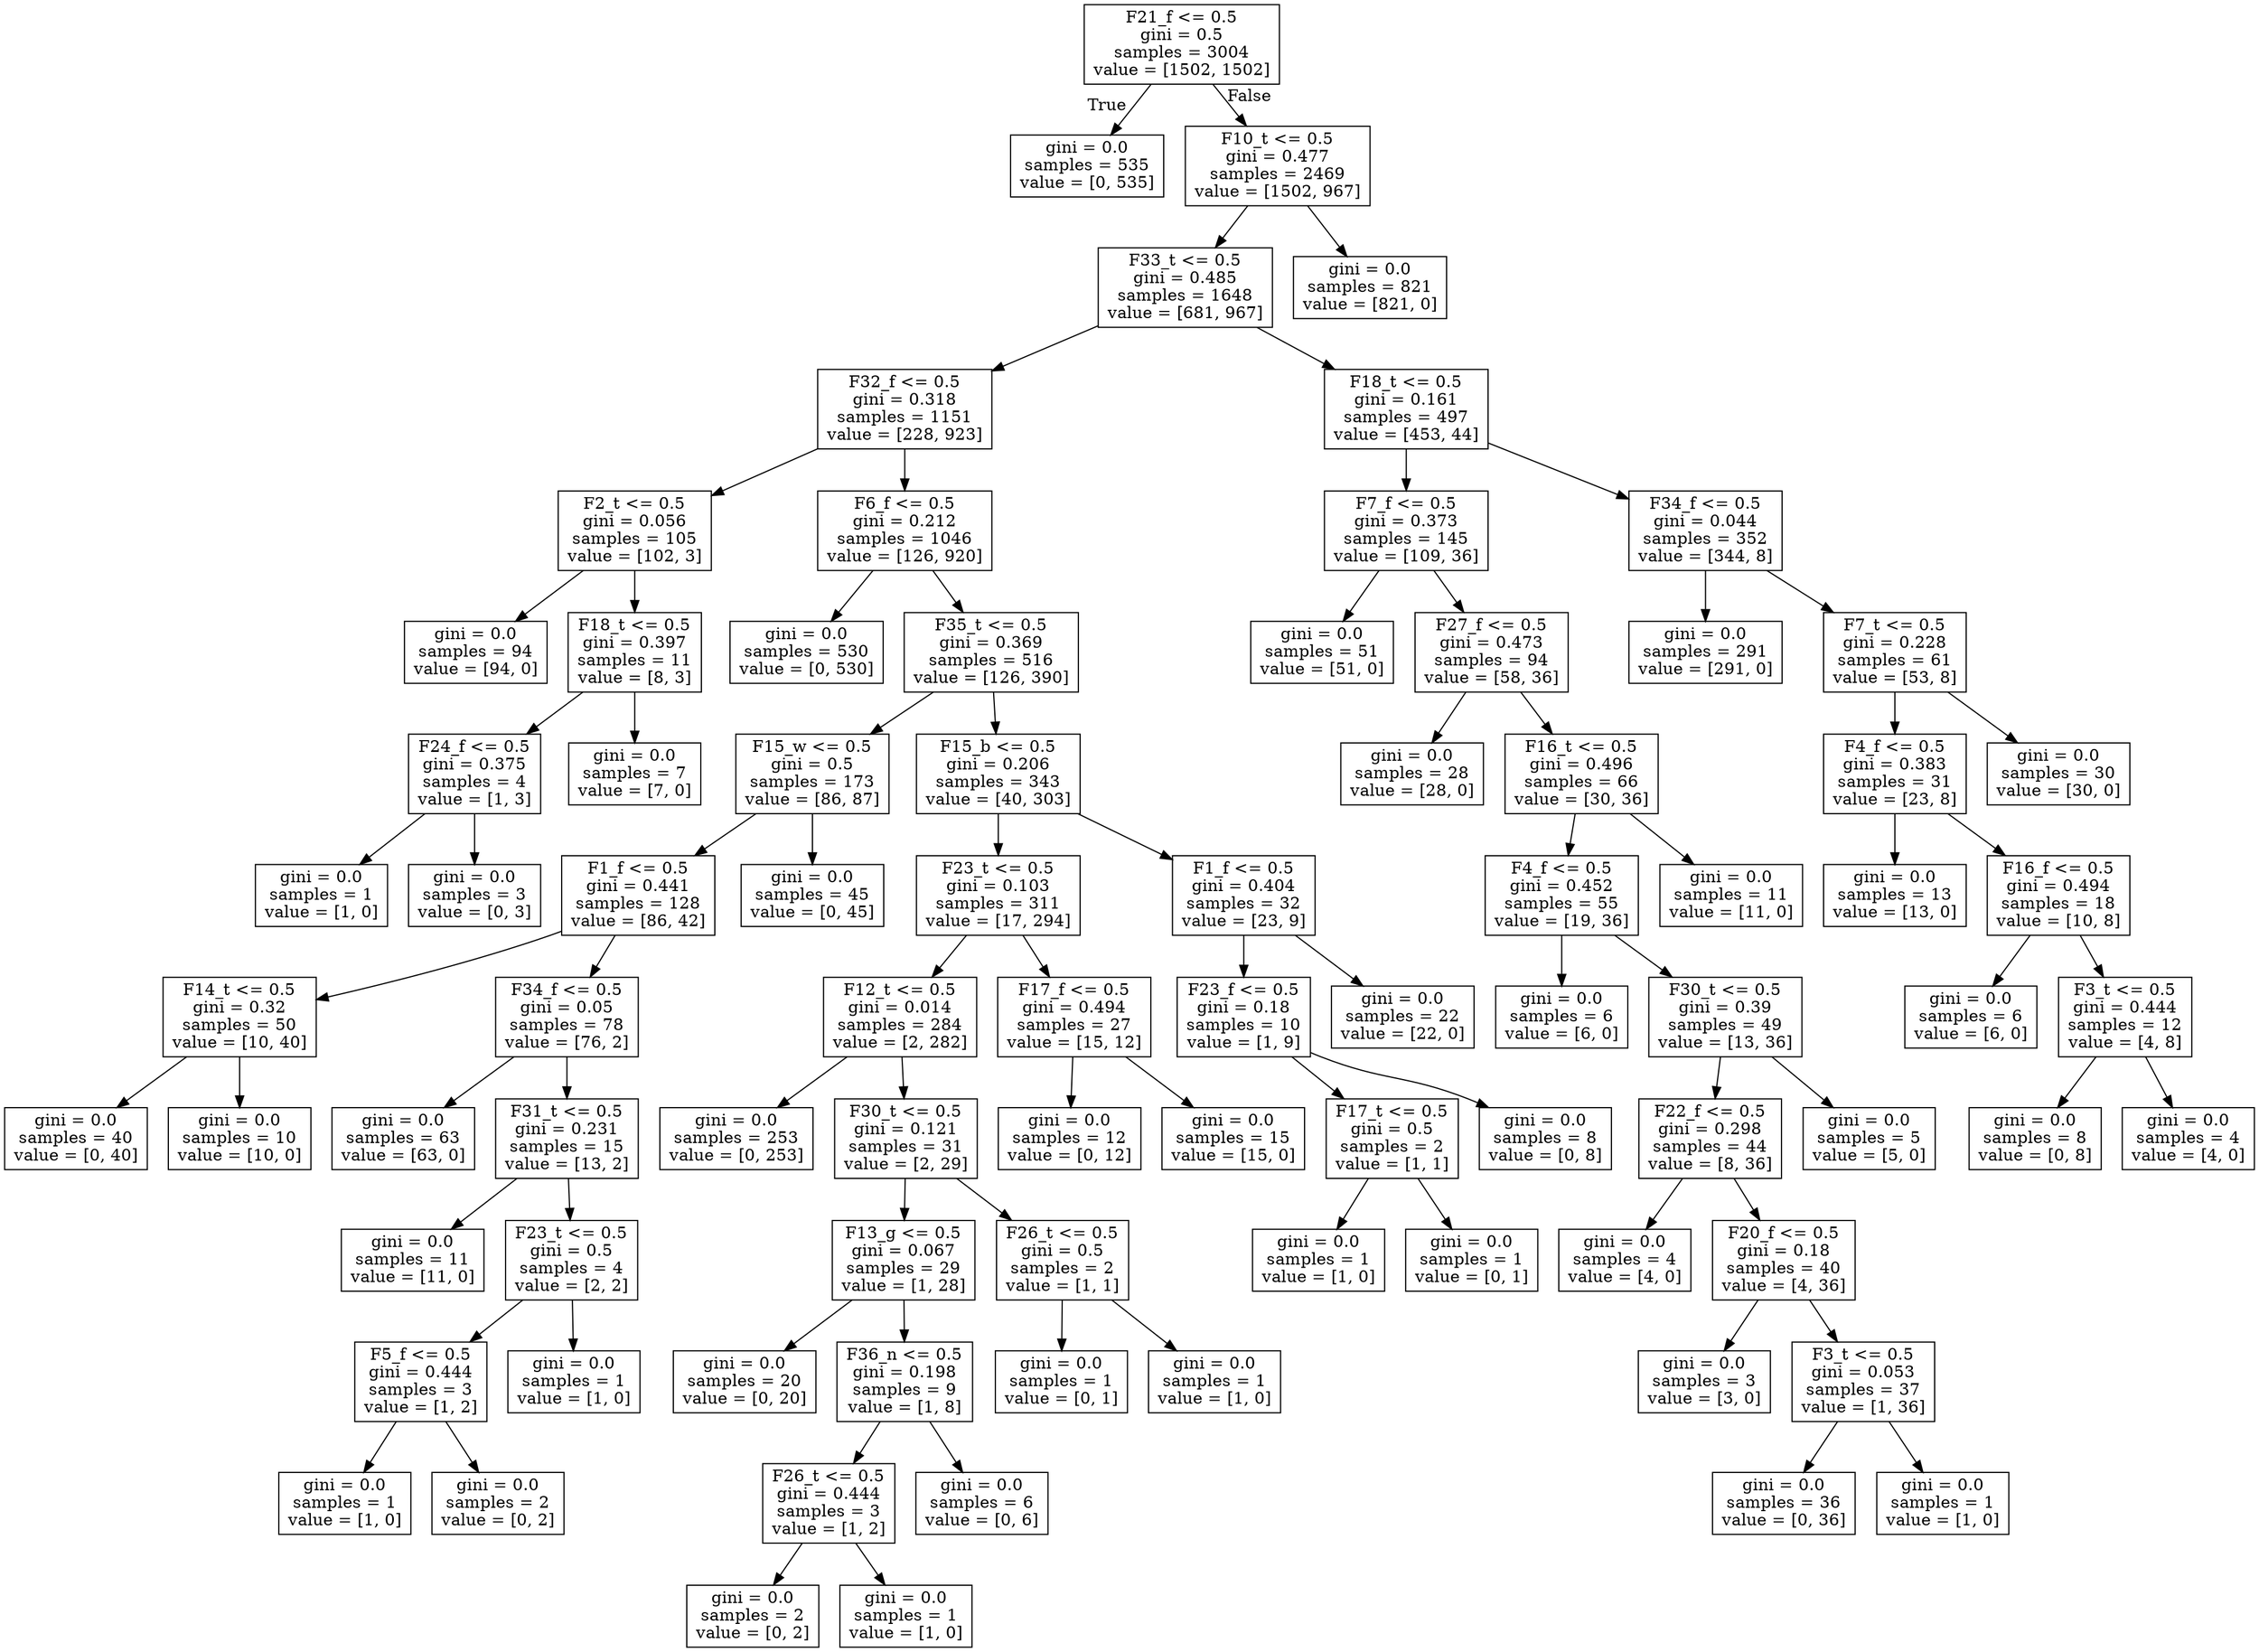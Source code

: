 digraph Tree {
node [shape=box] ;
0 [label="F21_f <= 0.5\ngini = 0.5\nsamples = 3004\nvalue = [1502, 1502]"] ;
1 [label="gini = 0.0\nsamples = 535\nvalue = [0, 535]"] ;
0 -> 1 [labeldistance=2.5, labelangle=45, headlabel="True"] ;
2 [label="F10_t <= 0.5\ngini = 0.477\nsamples = 2469\nvalue = [1502, 967]"] ;
0 -> 2 [labeldistance=2.5, labelangle=-45, headlabel="False"] ;
3 [label="F33_t <= 0.5\ngini = 0.485\nsamples = 1648\nvalue = [681, 967]"] ;
2 -> 3 ;
4 [label="F32_f <= 0.5\ngini = 0.318\nsamples = 1151\nvalue = [228, 923]"] ;
3 -> 4 ;
5 [label="F2_t <= 0.5\ngini = 0.056\nsamples = 105\nvalue = [102, 3]"] ;
4 -> 5 ;
6 [label="gini = 0.0\nsamples = 94\nvalue = [94, 0]"] ;
5 -> 6 ;
7 [label="F18_t <= 0.5\ngini = 0.397\nsamples = 11\nvalue = [8, 3]"] ;
5 -> 7 ;
8 [label="F24_f <= 0.5\ngini = 0.375\nsamples = 4\nvalue = [1, 3]"] ;
7 -> 8 ;
9 [label="gini = 0.0\nsamples = 1\nvalue = [1, 0]"] ;
8 -> 9 ;
10 [label="gini = 0.0\nsamples = 3\nvalue = [0, 3]"] ;
8 -> 10 ;
11 [label="gini = 0.0\nsamples = 7\nvalue = [7, 0]"] ;
7 -> 11 ;
12 [label="F6_f <= 0.5\ngini = 0.212\nsamples = 1046\nvalue = [126, 920]"] ;
4 -> 12 ;
13 [label="gini = 0.0\nsamples = 530\nvalue = [0, 530]"] ;
12 -> 13 ;
14 [label="F35_t <= 0.5\ngini = 0.369\nsamples = 516\nvalue = [126, 390]"] ;
12 -> 14 ;
15 [label="F15_w <= 0.5\ngini = 0.5\nsamples = 173\nvalue = [86, 87]"] ;
14 -> 15 ;
16 [label="F1_f <= 0.5\ngini = 0.441\nsamples = 128\nvalue = [86, 42]"] ;
15 -> 16 ;
17 [label="F14_t <= 0.5\ngini = 0.32\nsamples = 50\nvalue = [10, 40]"] ;
16 -> 17 ;
18 [label="gini = 0.0\nsamples = 40\nvalue = [0, 40]"] ;
17 -> 18 ;
19 [label="gini = 0.0\nsamples = 10\nvalue = [10, 0]"] ;
17 -> 19 ;
20 [label="F34_f <= 0.5\ngini = 0.05\nsamples = 78\nvalue = [76, 2]"] ;
16 -> 20 ;
21 [label="gini = 0.0\nsamples = 63\nvalue = [63, 0]"] ;
20 -> 21 ;
22 [label="F31_t <= 0.5\ngini = 0.231\nsamples = 15\nvalue = [13, 2]"] ;
20 -> 22 ;
23 [label="gini = 0.0\nsamples = 11\nvalue = [11, 0]"] ;
22 -> 23 ;
24 [label="F23_t <= 0.5\ngini = 0.5\nsamples = 4\nvalue = [2, 2]"] ;
22 -> 24 ;
25 [label="F5_f <= 0.5\ngini = 0.444\nsamples = 3\nvalue = [1, 2]"] ;
24 -> 25 ;
26 [label="gini = 0.0\nsamples = 1\nvalue = [1, 0]"] ;
25 -> 26 ;
27 [label="gini = 0.0\nsamples = 2\nvalue = [0, 2]"] ;
25 -> 27 ;
28 [label="gini = 0.0\nsamples = 1\nvalue = [1, 0]"] ;
24 -> 28 ;
29 [label="gini = 0.0\nsamples = 45\nvalue = [0, 45]"] ;
15 -> 29 ;
30 [label="F15_b <= 0.5\ngini = 0.206\nsamples = 343\nvalue = [40, 303]"] ;
14 -> 30 ;
31 [label="F23_t <= 0.5\ngini = 0.103\nsamples = 311\nvalue = [17, 294]"] ;
30 -> 31 ;
32 [label="F12_t <= 0.5\ngini = 0.014\nsamples = 284\nvalue = [2, 282]"] ;
31 -> 32 ;
33 [label="gini = 0.0\nsamples = 253\nvalue = [0, 253]"] ;
32 -> 33 ;
34 [label="F30_t <= 0.5\ngini = 0.121\nsamples = 31\nvalue = [2, 29]"] ;
32 -> 34 ;
35 [label="F13_g <= 0.5\ngini = 0.067\nsamples = 29\nvalue = [1, 28]"] ;
34 -> 35 ;
36 [label="gini = 0.0\nsamples = 20\nvalue = [0, 20]"] ;
35 -> 36 ;
37 [label="F36_n <= 0.5\ngini = 0.198\nsamples = 9\nvalue = [1, 8]"] ;
35 -> 37 ;
38 [label="F26_t <= 0.5\ngini = 0.444\nsamples = 3\nvalue = [1, 2]"] ;
37 -> 38 ;
39 [label="gini = 0.0\nsamples = 2\nvalue = [0, 2]"] ;
38 -> 39 ;
40 [label="gini = 0.0\nsamples = 1\nvalue = [1, 0]"] ;
38 -> 40 ;
41 [label="gini = 0.0\nsamples = 6\nvalue = [0, 6]"] ;
37 -> 41 ;
42 [label="F26_t <= 0.5\ngini = 0.5\nsamples = 2\nvalue = [1, 1]"] ;
34 -> 42 ;
43 [label="gini = 0.0\nsamples = 1\nvalue = [0, 1]"] ;
42 -> 43 ;
44 [label="gini = 0.0\nsamples = 1\nvalue = [1, 0]"] ;
42 -> 44 ;
45 [label="F17_f <= 0.5\ngini = 0.494\nsamples = 27\nvalue = [15, 12]"] ;
31 -> 45 ;
46 [label="gini = 0.0\nsamples = 12\nvalue = [0, 12]"] ;
45 -> 46 ;
47 [label="gini = 0.0\nsamples = 15\nvalue = [15, 0]"] ;
45 -> 47 ;
48 [label="F1_f <= 0.5\ngini = 0.404\nsamples = 32\nvalue = [23, 9]"] ;
30 -> 48 ;
49 [label="F23_f <= 0.5\ngini = 0.18\nsamples = 10\nvalue = [1, 9]"] ;
48 -> 49 ;
50 [label="F17_t <= 0.5\ngini = 0.5\nsamples = 2\nvalue = [1, 1]"] ;
49 -> 50 ;
51 [label="gini = 0.0\nsamples = 1\nvalue = [1, 0]"] ;
50 -> 51 ;
52 [label="gini = 0.0\nsamples = 1\nvalue = [0, 1]"] ;
50 -> 52 ;
53 [label="gini = 0.0\nsamples = 8\nvalue = [0, 8]"] ;
49 -> 53 ;
54 [label="gini = 0.0\nsamples = 22\nvalue = [22, 0]"] ;
48 -> 54 ;
55 [label="F18_t <= 0.5\ngini = 0.161\nsamples = 497\nvalue = [453, 44]"] ;
3 -> 55 ;
56 [label="F7_f <= 0.5\ngini = 0.373\nsamples = 145\nvalue = [109, 36]"] ;
55 -> 56 ;
57 [label="gini = 0.0\nsamples = 51\nvalue = [51, 0]"] ;
56 -> 57 ;
58 [label="F27_f <= 0.5\ngini = 0.473\nsamples = 94\nvalue = [58, 36]"] ;
56 -> 58 ;
59 [label="gini = 0.0\nsamples = 28\nvalue = [28, 0]"] ;
58 -> 59 ;
60 [label="F16_t <= 0.5\ngini = 0.496\nsamples = 66\nvalue = [30, 36]"] ;
58 -> 60 ;
61 [label="F4_f <= 0.5\ngini = 0.452\nsamples = 55\nvalue = [19, 36]"] ;
60 -> 61 ;
62 [label="gini = 0.0\nsamples = 6\nvalue = [6, 0]"] ;
61 -> 62 ;
63 [label="F30_t <= 0.5\ngini = 0.39\nsamples = 49\nvalue = [13, 36]"] ;
61 -> 63 ;
64 [label="F22_f <= 0.5\ngini = 0.298\nsamples = 44\nvalue = [8, 36]"] ;
63 -> 64 ;
65 [label="gini = 0.0\nsamples = 4\nvalue = [4, 0]"] ;
64 -> 65 ;
66 [label="F20_f <= 0.5\ngini = 0.18\nsamples = 40\nvalue = [4, 36]"] ;
64 -> 66 ;
67 [label="gini = 0.0\nsamples = 3\nvalue = [3, 0]"] ;
66 -> 67 ;
68 [label="F3_t <= 0.5\ngini = 0.053\nsamples = 37\nvalue = [1, 36]"] ;
66 -> 68 ;
69 [label="gini = 0.0\nsamples = 36\nvalue = [0, 36]"] ;
68 -> 69 ;
70 [label="gini = 0.0\nsamples = 1\nvalue = [1, 0]"] ;
68 -> 70 ;
71 [label="gini = 0.0\nsamples = 5\nvalue = [5, 0]"] ;
63 -> 71 ;
72 [label="gini = 0.0\nsamples = 11\nvalue = [11, 0]"] ;
60 -> 72 ;
73 [label="F34_f <= 0.5\ngini = 0.044\nsamples = 352\nvalue = [344, 8]"] ;
55 -> 73 ;
74 [label="gini = 0.0\nsamples = 291\nvalue = [291, 0]"] ;
73 -> 74 ;
75 [label="F7_t <= 0.5\ngini = 0.228\nsamples = 61\nvalue = [53, 8]"] ;
73 -> 75 ;
76 [label="F4_f <= 0.5\ngini = 0.383\nsamples = 31\nvalue = [23, 8]"] ;
75 -> 76 ;
77 [label="gini = 0.0\nsamples = 13\nvalue = [13, 0]"] ;
76 -> 77 ;
78 [label="F16_f <= 0.5\ngini = 0.494\nsamples = 18\nvalue = [10, 8]"] ;
76 -> 78 ;
79 [label="gini = 0.0\nsamples = 6\nvalue = [6, 0]"] ;
78 -> 79 ;
80 [label="F3_t <= 0.5\ngini = 0.444\nsamples = 12\nvalue = [4, 8]"] ;
78 -> 80 ;
81 [label="gini = 0.0\nsamples = 8\nvalue = [0, 8]"] ;
80 -> 81 ;
82 [label="gini = 0.0\nsamples = 4\nvalue = [4, 0]"] ;
80 -> 82 ;
83 [label="gini = 0.0\nsamples = 30\nvalue = [30, 0]"] ;
75 -> 83 ;
84 [label="gini = 0.0\nsamples = 821\nvalue = [821, 0]"] ;
2 -> 84 ;
}